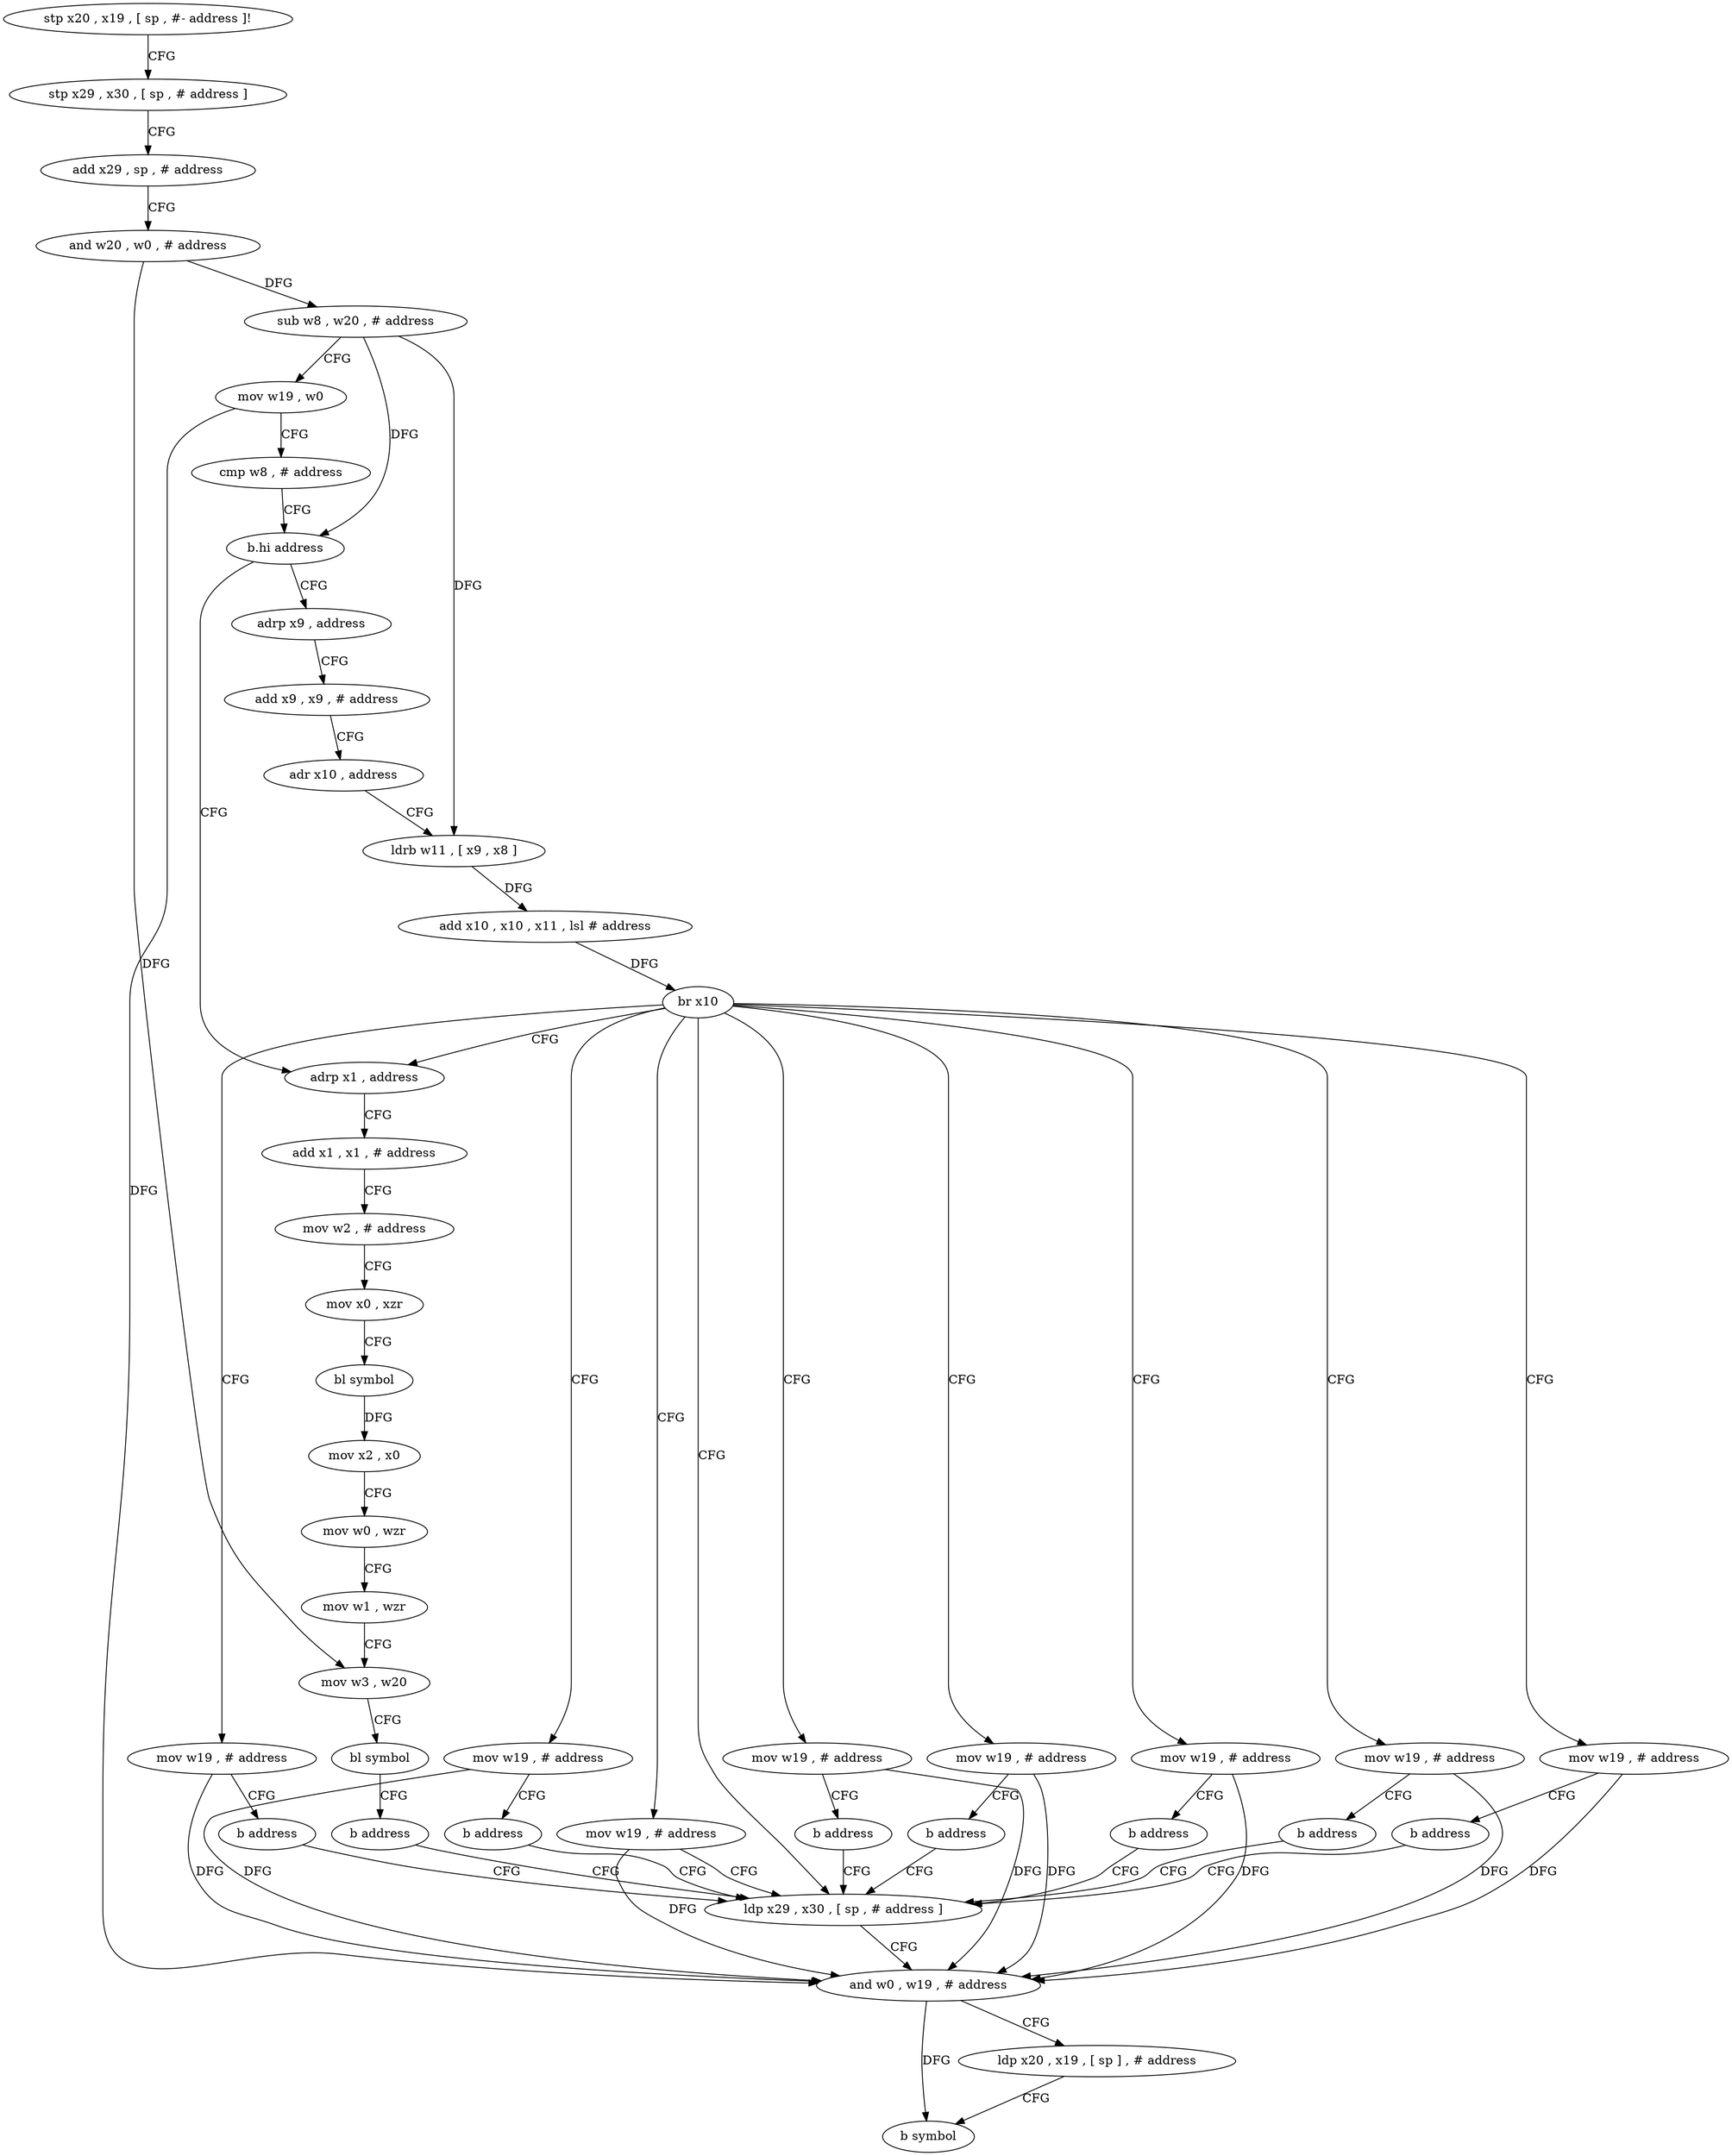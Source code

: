 digraph "func" {
"4208216" [label = "stp x20 , x19 , [ sp , #- address ]!" ]
"4208220" [label = "stp x29 , x30 , [ sp , # address ]" ]
"4208224" [label = "add x29 , sp , # address" ]
"4208228" [label = "and w20 , w0 , # address" ]
"4208232" [label = "sub w8 , w20 , # address" ]
"4208236" [label = "mov w19 , w0" ]
"4208240" [label = "cmp w8 , # address" ]
"4208244" [label = "b.hi address" ]
"4208280" [label = "adrp x1 , address" ]
"4208248" [label = "adrp x9 , address" ]
"4208284" [label = "add x1 , x1 , # address" ]
"4208288" [label = "mov w2 , # address" ]
"4208292" [label = "mov x0 , xzr" ]
"4208296" [label = "bl symbol" ]
"4208300" [label = "mov x2 , x0" ]
"4208304" [label = "mov w0 , wzr" ]
"4208308" [label = "mov w1 , wzr" ]
"4208312" [label = "mov w3 , w20" ]
"4208316" [label = "bl symbol" ]
"4208320" [label = "b address" ]
"4208376" [label = "ldp x29 , x30 , [ sp , # address ]" ]
"4208252" [label = "add x9 , x9 , # address" ]
"4208256" [label = "adr x10 , address" ]
"4208260" [label = "ldrb w11 , [ x9 , x8 ]" ]
"4208264" [label = "add x10 , x10 , x11 , lsl # address" ]
"4208268" [label = "br x10" ]
"4208272" [label = "mov w19 , # address" ]
"4208324" [label = "mov w19 , # address" ]
"4208332" [label = "mov w19 , # address" ]
"4208340" [label = "mov w19 , # address" ]
"4208348" [label = "mov w19 , # address" ]
"4208356" [label = "mov w19 , # address" ]
"4208364" [label = "mov w19 , # address" ]
"4208372" [label = "mov w19 , # address" ]
"4208380" [label = "and w0 , w19 , # address" ]
"4208384" [label = "ldp x20 , x19 , [ sp ] , # address" ]
"4208388" [label = "b symbol" ]
"4208276" [label = "b address" ]
"4208328" [label = "b address" ]
"4208336" [label = "b address" ]
"4208344" [label = "b address" ]
"4208352" [label = "b address" ]
"4208360" [label = "b address" ]
"4208368" [label = "b address" ]
"4208216" -> "4208220" [ label = "CFG" ]
"4208220" -> "4208224" [ label = "CFG" ]
"4208224" -> "4208228" [ label = "CFG" ]
"4208228" -> "4208232" [ label = "DFG" ]
"4208228" -> "4208312" [ label = "DFG" ]
"4208232" -> "4208236" [ label = "CFG" ]
"4208232" -> "4208244" [ label = "DFG" ]
"4208232" -> "4208260" [ label = "DFG" ]
"4208236" -> "4208240" [ label = "CFG" ]
"4208236" -> "4208380" [ label = "DFG" ]
"4208240" -> "4208244" [ label = "CFG" ]
"4208244" -> "4208280" [ label = "CFG" ]
"4208244" -> "4208248" [ label = "CFG" ]
"4208280" -> "4208284" [ label = "CFG" ]
"4208248" -> "4208252" [ label = "CFG" ]
"4208284" -> "4208288" [ label = "CFG" ]
"4208288" -> "4208292" [ label = "CFG" ]
"4208292" -> "4208296" [ label = "CFG" ]
"4208296" -> "4208300" [ label = "DFG" ]
"4208300" -> "4208304" [ label = "CFG" ]
"4208304" -> "4208308" [ label = "CFG" ]
"4208308" -> "4208312" [ label = "CFG" ]
"4208312" -> "4208316" [ label = "CFG" ]
"4208316" -> "4208320" [ label = "CFG" ]
"4208320" -> "4208376" [ label = "CFG" ]
"4208376" -> "4208380" [ label = "CFG" ]
"4208252" -> "4208256" [ label = "CFG" ]
"4208256" -> "4208260" [ label = "CFG" ]
"4208260" -> "4208264" [ label = "DFG" ]
"4208264" -> "4208268" [ label = "DFG" ]
"4208268" -> "4208272" [ label = "CFG" ]
"4208268" -> "4208280" [ label = "CFG" ]
"4208268" -> "4208324" [ label = "CFG" ]
"4208268" -> "4208332" [ label = "CFG" ]
"4208268" -> "4208340" [ label = "CFG" ]
"4208268" -> "4208348" [ label = "CFG" ]
"4208268" -> "4208356" [ label = "CFG" ]
"4208268" -> "4208364" [ label = "CFG" ]
"4208268" -> "4208372" [ label = "CFG" ]
"4208268" -> "4208376" [ label = "CFG" ]
"4208272" -> "4208276" [ label = "CFG" ]
"4208272" -> "4208380" [ label = "DFG" ]
"4208324" -> "4208328" [ label = "CFG" ]
"4208324" -> "4208380" [ label = "DFG" ]
"4208332" -> "4208336" [ label = "CFG" ]
"4208332" -> "4208380" [ label = "DFG" ]
"4208340" -> "4208344" [ label = "CFG" ]
"4208340" -> "4208380" [ label = "DFG" ]
"4208348" -> "4208352" [ label = "CFG" ]
"4208348" -> "4208380" [ label = "DFG" ]
"4208356" -> "4208360" [ label = "CFG" ]
"4208356" -> "4208380" [ label = "DFG" ]
"4208364" -> "4208368" [ label = "CFG" ]
"4208364" -> "4208380" [ label = "DFG" ]
"4208372" -> "4208376" [ label = "CFG" ]
"4208372" -> "4208380" [ label = "DFG" ]
"4208380" -> "4208384" [ label = "CFG" ]
"4208380" -> "4208388" [ label = "DFG" ]
"4208384" -> "4208388" [ label = "CFG" ]
"4208276" -> "4208376" [ label = "CFG" ]
"4208328" -> "4208376" [ label = "CFG" ]
"4208336" -> "4208376" [ label = "CFG" ]
"4208344" -> "4208376" [ label = "CFG" ]
"4208352" -> "4208376" [ label = "CFG" ]
"4208360" -> "4208376" [ label = "CFG" ]
"4208368" -> "4208376" [ label = "CFG" ]
}
